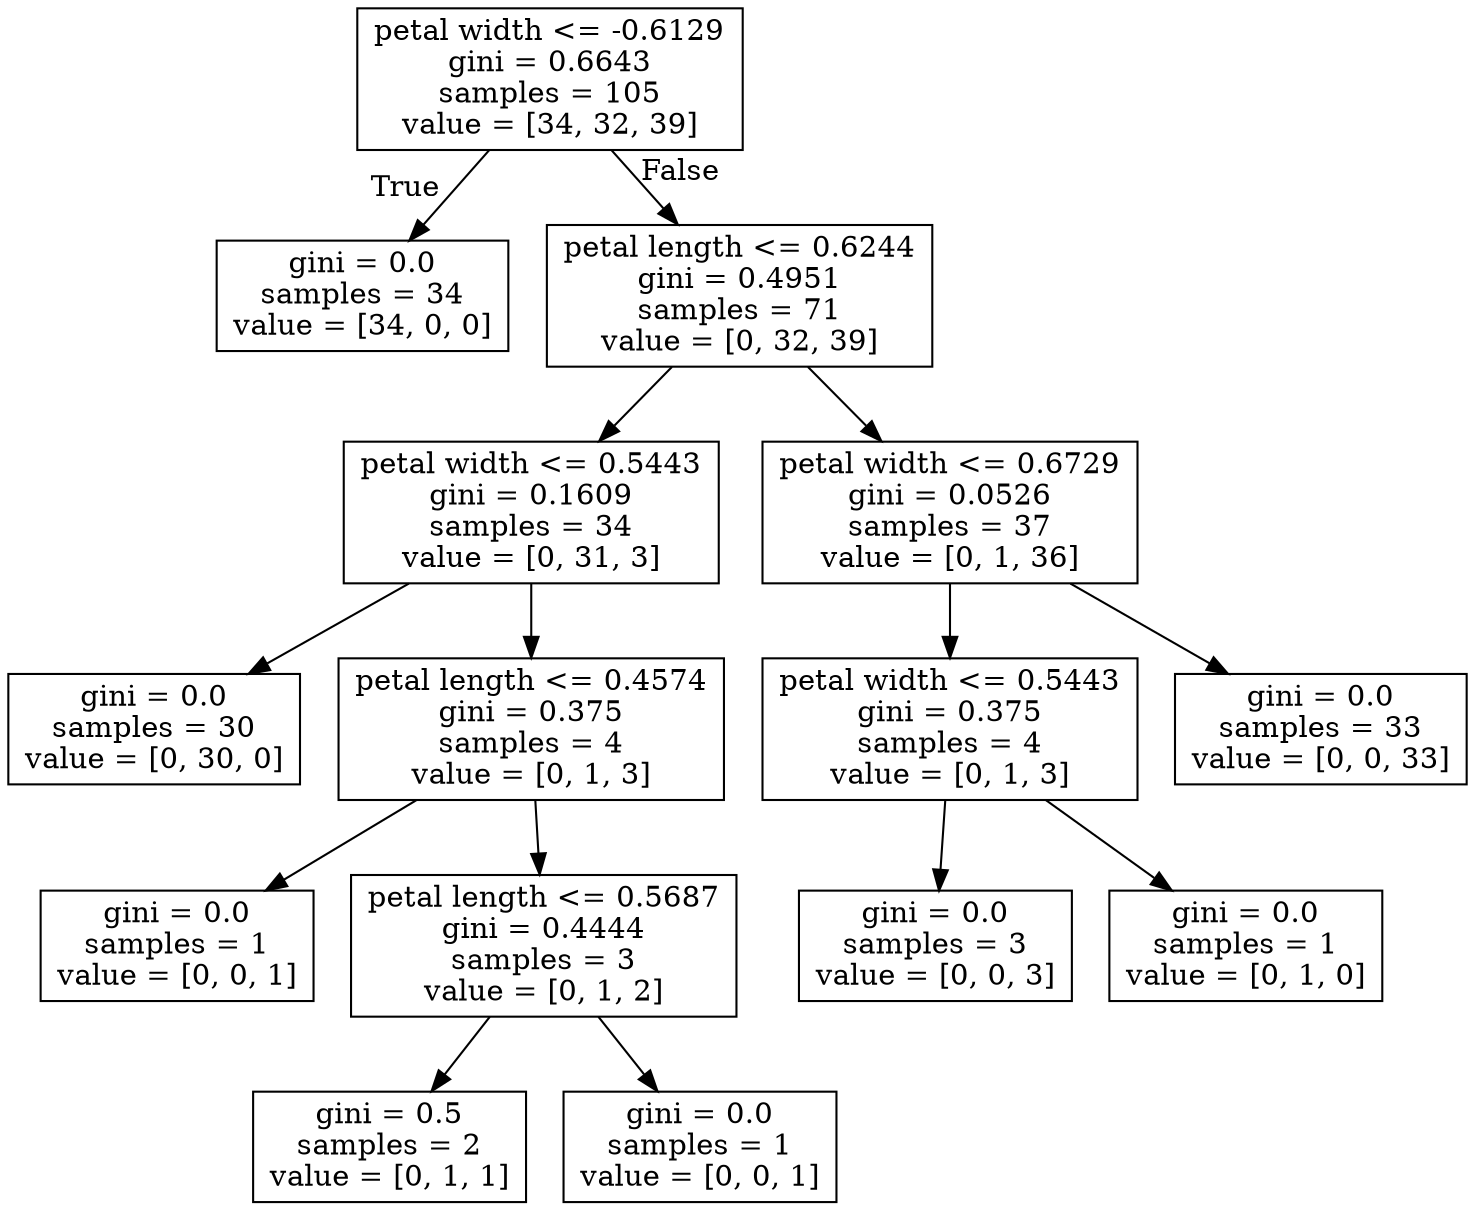 digraph Tree {
node [shape=box] ;
0 [label="petal width <= -0.6129\ngini = 0.6643\nsamples = 105\nvalue = [34, 32, 39]"] ;
1 [label="gini = 0.0\nsamples = 34\nvalue = [34, 0, 0]"] ;
0 -> 1 [labeldistance=2.5, labelangle=45, headlabel="True"] ;
2 [label="petal length <= 0.6244\ngini = 0.4951\nsamples = 71\nvalue = [0, 32, 39]"] ;
0 -> 2 [labeldistance=2.5, labelangle=-45, headlabel="False"] ;
3 [label="petal width <= 0.5443\ngini = 0.1609\nsamples = 34\nvalue = [0, 31, 3]"] ;
2 -> 3 ;
4 [label="gini = 0.0\nsamples = 30\nvalue = [0, 30, 0]"] ;
3 -> 4 ;
5 [label="petal length <= 0.4574\ngini = 0.375\nsamples = 4\nvalue = [0, 1, 3]"] ;
3 -> 5 ;
6 [label="gini = 0.0\nsamples = 1\nvalue = [0, 0, 1]"] ;
5 -> 6 ;
7 [label="petal length <= 0.5687\ngini = 0.4444\nsamples = 3\nvalue = [0, 1, 2]"] ;
5 -> 7 ;
8 [label="gini = 0.5\nsamples = 2\nvalue = [0, 1, 1]"] ;
7 -> 8 ;
9 [label="gini = 0.0\nsamples = 1\nvalue = [0, 0, 1]"] ;
7 -> 9 ;
10 [label="petal width <= 0.6729\ngini = 0.0526\nsamples = 37\nvalue = [0, 1, 36]"] ;
2 -> 10 ;
11 [label="petal width <= 0.5443\ngini = 0.375\nsamples = 4\nvalue = [0, 1, 3]"] ;
10 -> 11 ;
12 [label="gini = 0.0\nsamples = 3\nvalue = [0, 0, 3]"] ;
11 -> 12 ;
13 [label="gini = 0.0\nsamples = 1\nvalue = [0, 1, 0]"] ;
11 -> 13 ;
14 [label="gini = 0.0\nsamples = 33\nvalue = [0, 0, 33]"] ;
10 -> 14 ;
}